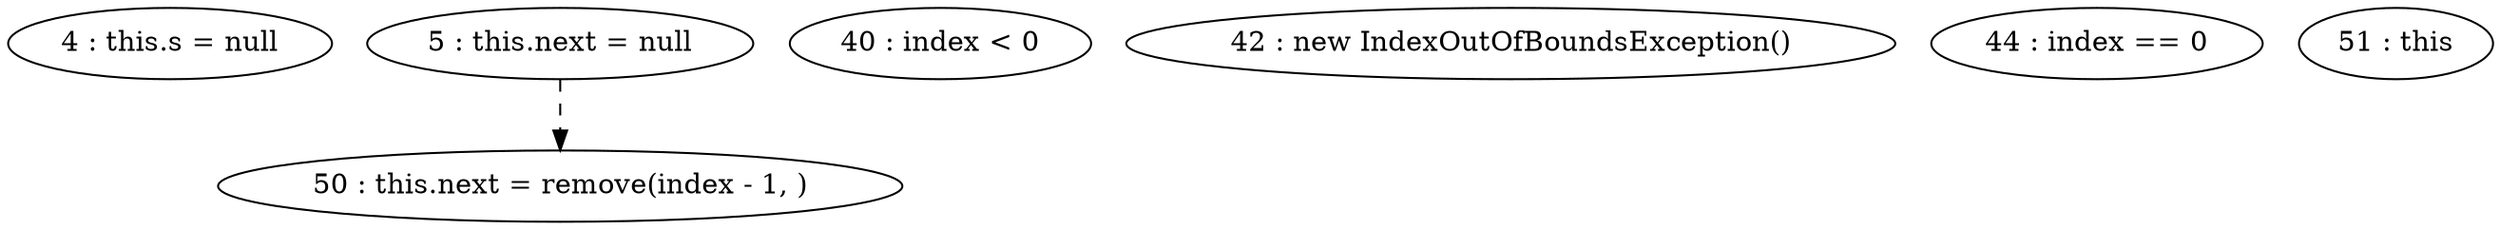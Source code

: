 digraph G {
"4 : this.s = null"
"5 : this.next = null"
"5 : this.next = null" -> "50 : this.next = remove(index - 1, )" [style=dashed]
"40 : index < 0"
"42 : new IndexOutOfBoundsException()"
"44 : index == 0"
"50 : this.next = remove(index - 1, )"
"51 : this"
}